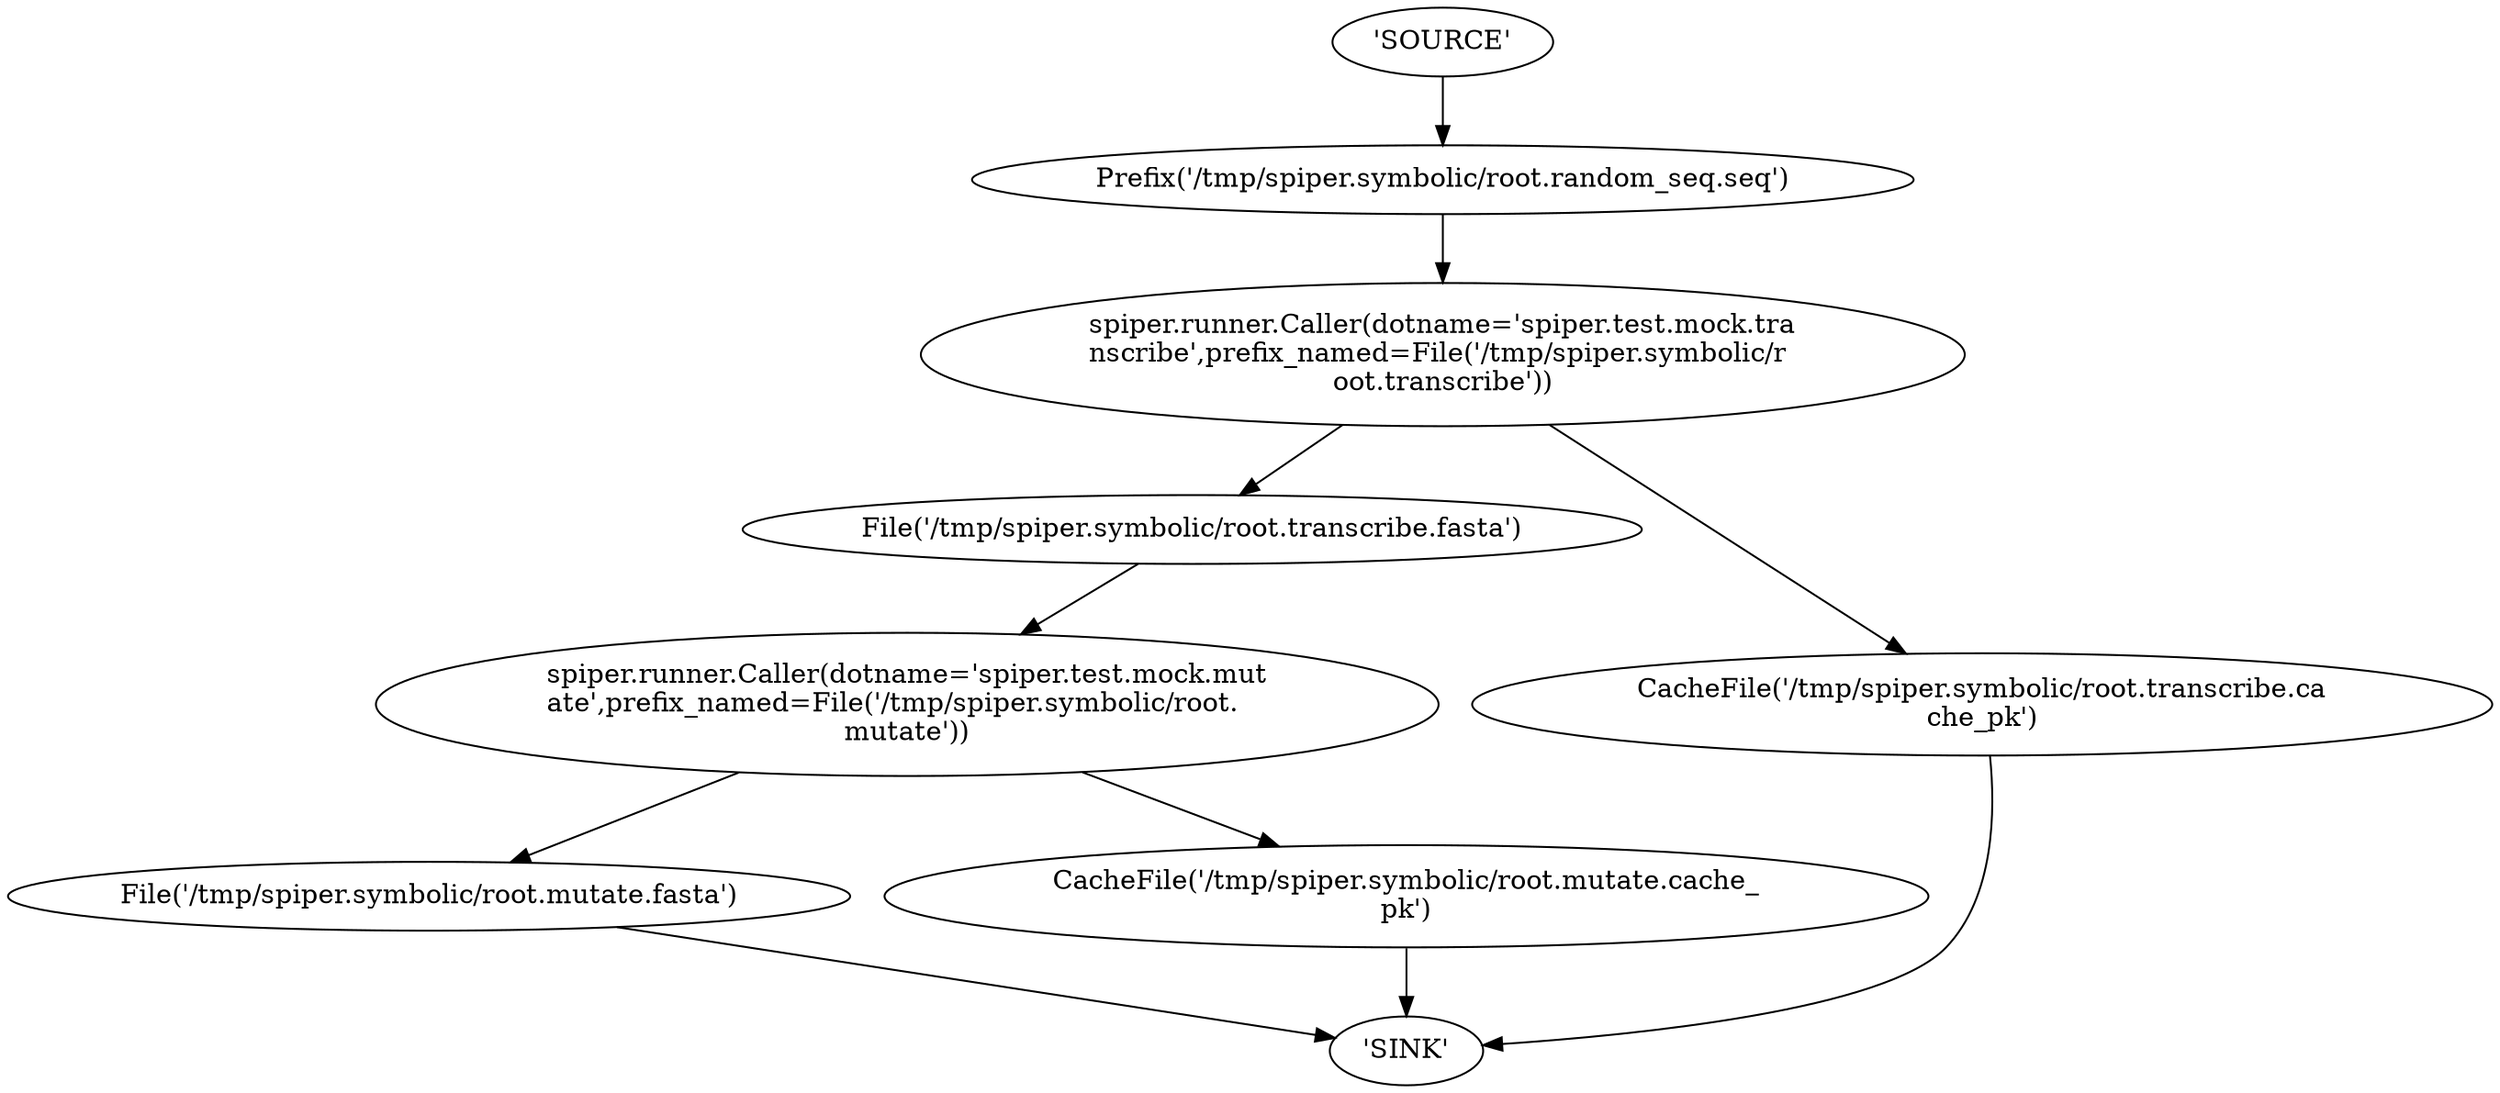 strict digraph G {
	rankdir=TB
	"File('/tmp/spiper.symbolic/root.mutate.fasta')" -> "'SINK'"
	"spiper.runner.Caller(dotname='spiper.test.mock.mut\late',prefix_named=File('/tmp/spiper.symbolic/root.\lmutate'))" -> "File('/tmp/spiper.symbolic/root.mutate.fasta')"
	"CacheFile('/tmp/spiper.symbolic/root.mutate.cache_\lpk')" -> "'SINK'"
	"spiper.runner.Caller(dotname='spiper.test.mock.mut\late',prefix_named=File('/tmp/spiper.symbolic/root.\lmutate'))" -> "CacheFile('/tmp/spiper.symbolic/root.mutate.cache_\lpk')"
	"File('/tmp/spiper.symbolic/root.transcribe.fasta')" -> "spiper.runner.Caller(dotname='spiper.test.mock.mut\late',prefix_named=File('/tmp/spiper.symbolic/root.\lmutate'))"
	"spiper.runner.Caller(dotname='spiper.test.mock.tra\lnscribe',prefix_named=File('/tmp/spiper.symbolic/r\loot.transcribe'))" -> "File('/tmp/spiper.symbolic/root.transcribe.fasta')"
	"CacheFile('/tmp/spiper.symbolic/root.transcribe.ca\lche_pk')" -> "'SINK'"
	"spiper.runner.Caller(dotname='spiper.test.mock.tra\lnscribe',prefix_named=File('/tmp/spiper.symbolic/r\loot.transcribe'))" -> "CacheFile('/tmp/spiper.symbolic/root.transcribe.ca\lche_pk')"
	"Prefix('/tmp/spiper.symbolic/root.random_seq.seq')" -> "spiper.runner.Caller(dotname='spiper.test.mock.tra\lnscribe',prefix_named=File('/tmp/spiper.symbolic/r\loot.transcribe'))"
	"'SOURCE'" -> "Prefix('/tmp/spiper.symbolic/root.random_seq.seq')"
}
